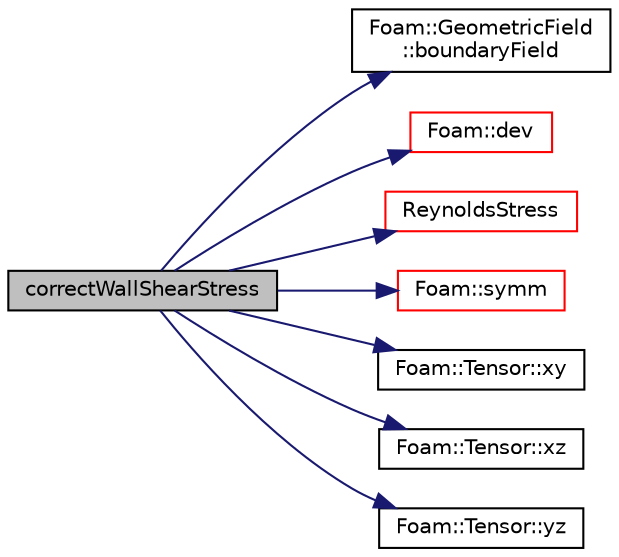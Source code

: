 digraph "correctWallShearStress"
{
  bgcolor="transparent";
  edge [fontname="Helvetica",fontsize="10",labelfontname="Helvetica",labelfontsize="10"];
  node [fontname="Helvetica",fontsize="10",shape=record];
  rankdir="LR";
  Node1 [label="correctWallShearStress",height=0.2,width=0.4,color="black", fillcolor="grey75", style="filled", fontcolor="black"];
  Node1 -> Node2 [color="midnightblue",fontsize="10",style="solid",fontname="Helvetica"];
  Node2 [label="Foam::GeometricField\l::boundaryField",height=0.2,width=0.4,color="black",URL="$a00921.html#a3c6c1a789b48ea0c5e8bff64f9c14f2d",tooltip="Return reference to GeometricBoundaryField. "];
  Node1 -> Node3 [color="midnightblue",fontsize="10",style="solid",fontname="Helvetica"];
  Node3 [label="Foam::dev",height=0.2,width=0.4,color="red",URL="$a10733.html#a042ede1d98e91923a7cc5e14e9f86854"];
  Node1 -> Node4 [color="midnightblue",fontsize="10",style="solid",fontname="Helvetica"];
  Node4 [label="ReynoldsStress",height=0.2,width=0.4,color="red",URL="$a02192.html#ad77bc0be954d5ad60c35d821c879eaec",tooltip="Construct from components. "];
  Node1 -> Node5 [color="midnightblue",fontsize="10",style="solid",fontname="Helvetica"];
  Node5 [label="Foam::symm",height=0.2,width=0.4,color="red",URL="$a10733.html#a112755faabb5ff081d7a25a936a1d3c4"];
  Node1 -> Node6 [color="midnightblue",fontsize="10",style="solid",fontname="Helvetica"];
  Node6 [label="Foam::Tensor::xy",height=0.2,width=0.4,color="black",URL="$a02565.html#a9eba447e6738c78e6b0694c15b09236e"];
  Node1 -> Node7 [color="midnightblue",fontsize="10",style="solid",fontname="Helvetica"];
  Node7 [label="Foam::Tensor::xz",height=0.2,width=0.4,color="black",URL="$a02565.html#a217bb40fe6bbc4fd0d1f61fb1585d47e"];
  Node1 -> Node8 [color="midnightblue",fontsize="10",style="solid",fontname="Helvetica"];
  Node8 [label="Foam::Tensor::yz",height=0.2,width=0.4,color="black",URL="$a02565.html#aded7c943a25c96a9b28f63116b1060c8"];
}
